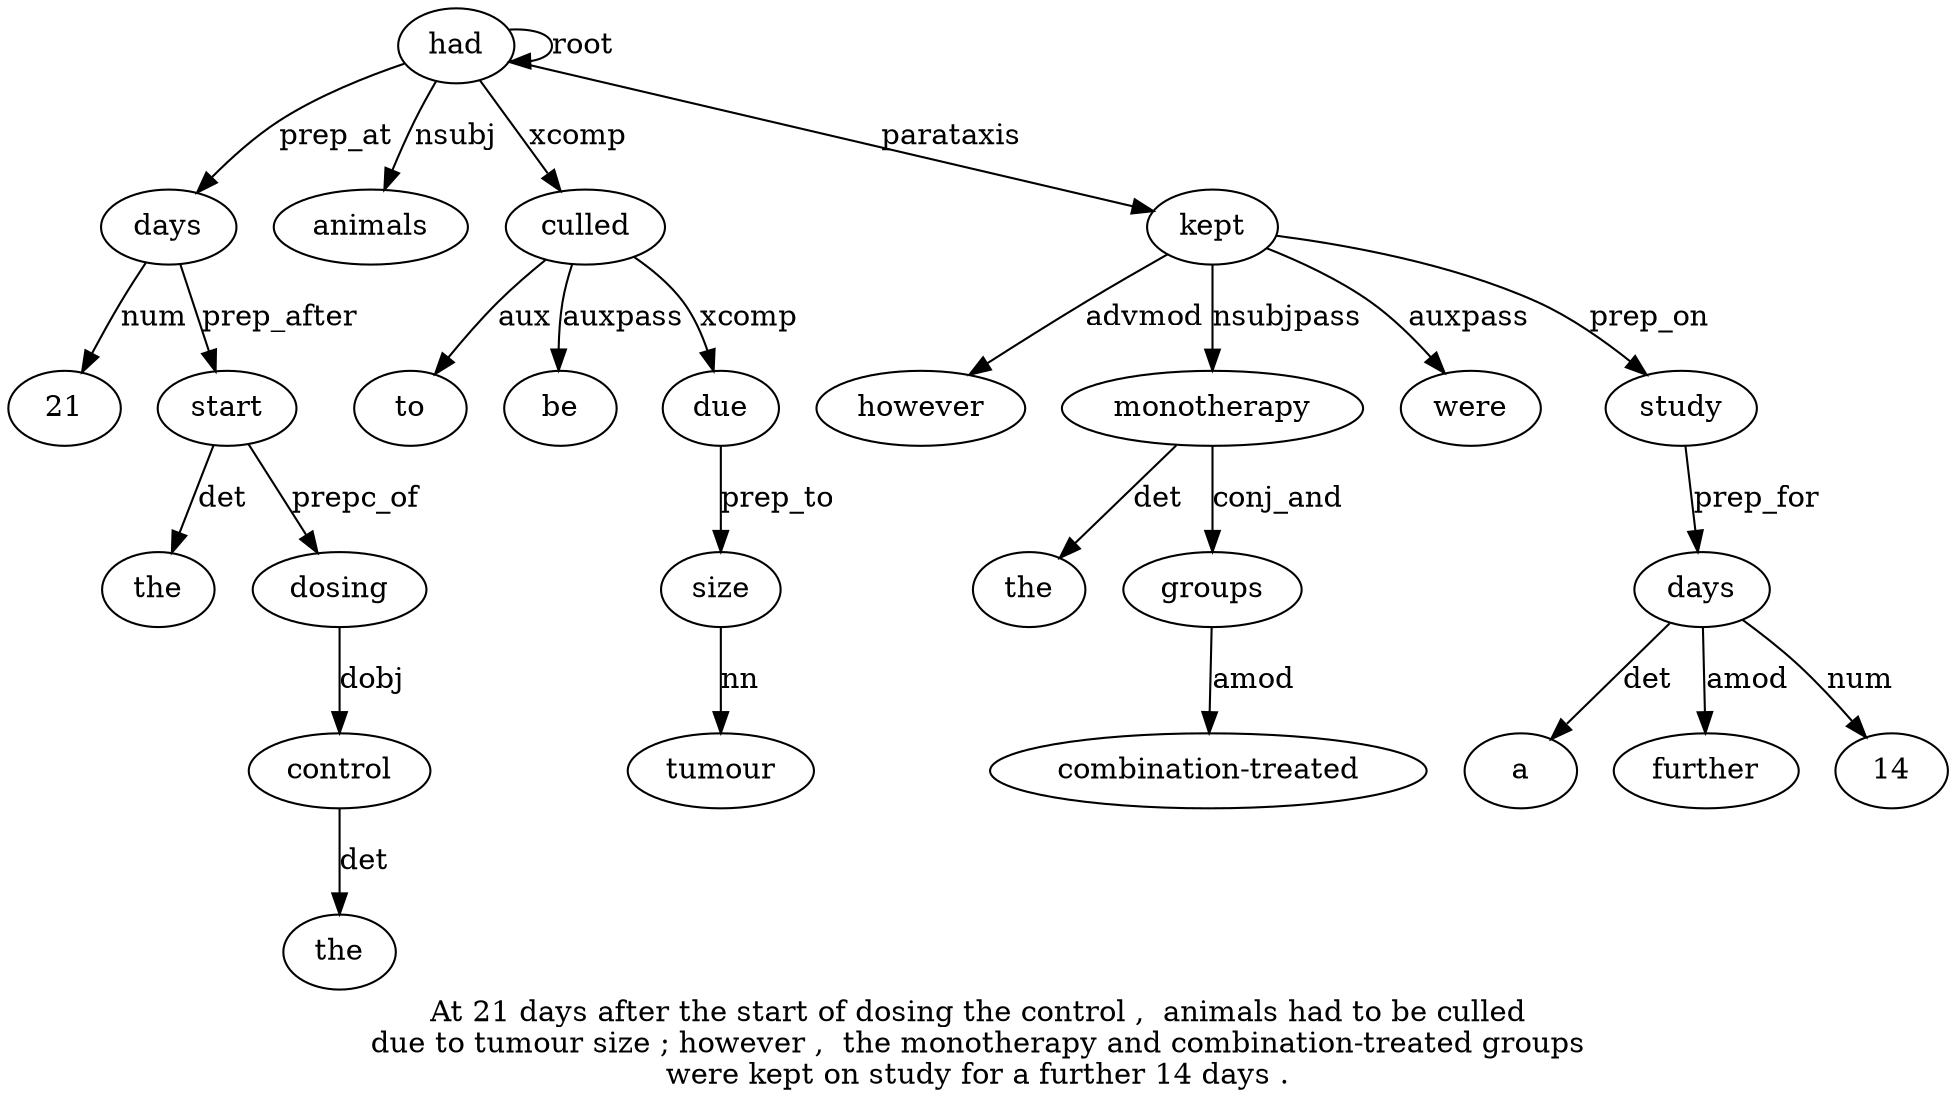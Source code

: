 digraph "At 21 days after the start of dosing the control ,  animals had to be culled due to tumour size ; however ,  the monotherapy and combination-treated groups were kept on study for a further 14 days ." {
label="At 21 days after the start of dosing the control ,  animals had to be culled
due to tumour size ; however ,  the monotherapy and combination-treated groups
were kept on study for a further 14 days .";
days3 [style=filled, fillcolor=white, label=days];
21 [style=filled, fillcolor=white, label=21];
days3 -> 21  [label=num];
had13 [style=filled, fillcolor=white, label=had];
had13 -> days3  [label=prep_at];
start6 [style=filled, fillcolor=white, label=start];
the5 [style=filled, fillcolor=white, label=the];
start6 -> the5  [label=det];
days3 -> start6  [label=prep_after];
dosing8 [style=filled, fillcolor=white, label=dosing];
start6 -> dosing8  [label=prepc_of];
control10 [style=filled, fillcolor=white, label=control];
the9 [style=filled, fillcolor=white, label=the];
control10 -> the9  [label=det];
dosing8 -> control10  [label=dobj];
animals12 [style=filled, fillcolor=white, label=animals];
had13 -> animals12  [label=nsubj];
had13 -> had13  [label=root];
culled16 [style=filled, fillcolor=white, label=culled];
to14 [style=filled, fillcolor=white, label=to];
culled16 -> to14  [label=aux];
be15 [style=filled, fillcolor=white, label=be];
culled16 -> be15  [label=auxpass];
had13 -> culled16  [label=xcomp];
due17 [style=filled, fillcolor=white, label=due];
culled16 -> due17  [label=xcomp];
size20 [style=filled, fillcolor=white, label=size];
tumour19 [style=filled, fillcolor=white, label=tumour];
size20 -> tumour19  [label=nn];
due17 -> size20  [label=prep_to];
kept30 [style=filled, fillcolor=white, label=kept];
however22 [style=filled, fillcolor=white, label=however];
kept30 -> however22  [label=advmod];
monotherapy25 [style=filled, fillcolor=white, label=monotherapy];
the24 [style=filled, fillcolor=white, label=the];
monotherapy25 -> the24  [label=det];
kept30 -> monotherapy25  [label=nsubjpass];
groups28 [style=filled, fillcolor=white, label=groups];
"combination-treated27" [style=filled, fillcolor=white, label="combination-treated"];
groups28 -> "combination-treated27"  [label=amod];
monotherapy25 -> groups28  [label=conj_and];
were29 [style=filled, fillcolor=white, label=were];
kept30 -> were29  [label=auxpass];
had13 -> kept30  [label=parataxis];
study32 [style=filled, fillcolor=white, label=study];
kept30 -> study32  [label=prep_on];
days37 [style=filled, fillcolor=white, label=days];
a34 [style=filled, fillcolor=white, label=a];
days37 -> a34  [label=det];
further35 [style=filled, fillcolor=white, label=further];
days37 -> further35  [label=amod];
1436 [style=filled, fillcolor=white, label=14];
days37 -> 1436  [label=num];
study32 -> days37  [label=prep_for];
}
